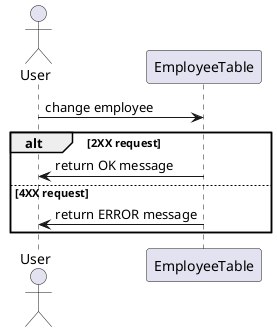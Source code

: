 @startuml changeEmployee

actor User

User -> EmployeeTable : change employee

alt 2XX request
    EmployeeTable -> User : return OK message
else 4XX request
    EmployeeTable -> User : return ERROR message
end

@enduml